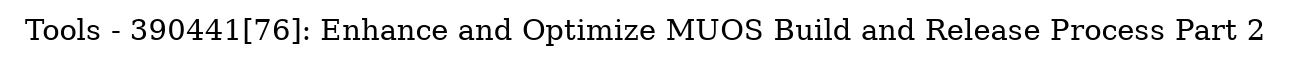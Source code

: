 digraph G {
    label = "Tools - 390441[76]: Enhance and Optimize MUOS Build and Release Process Part 2";
    ranksep = .1
}
